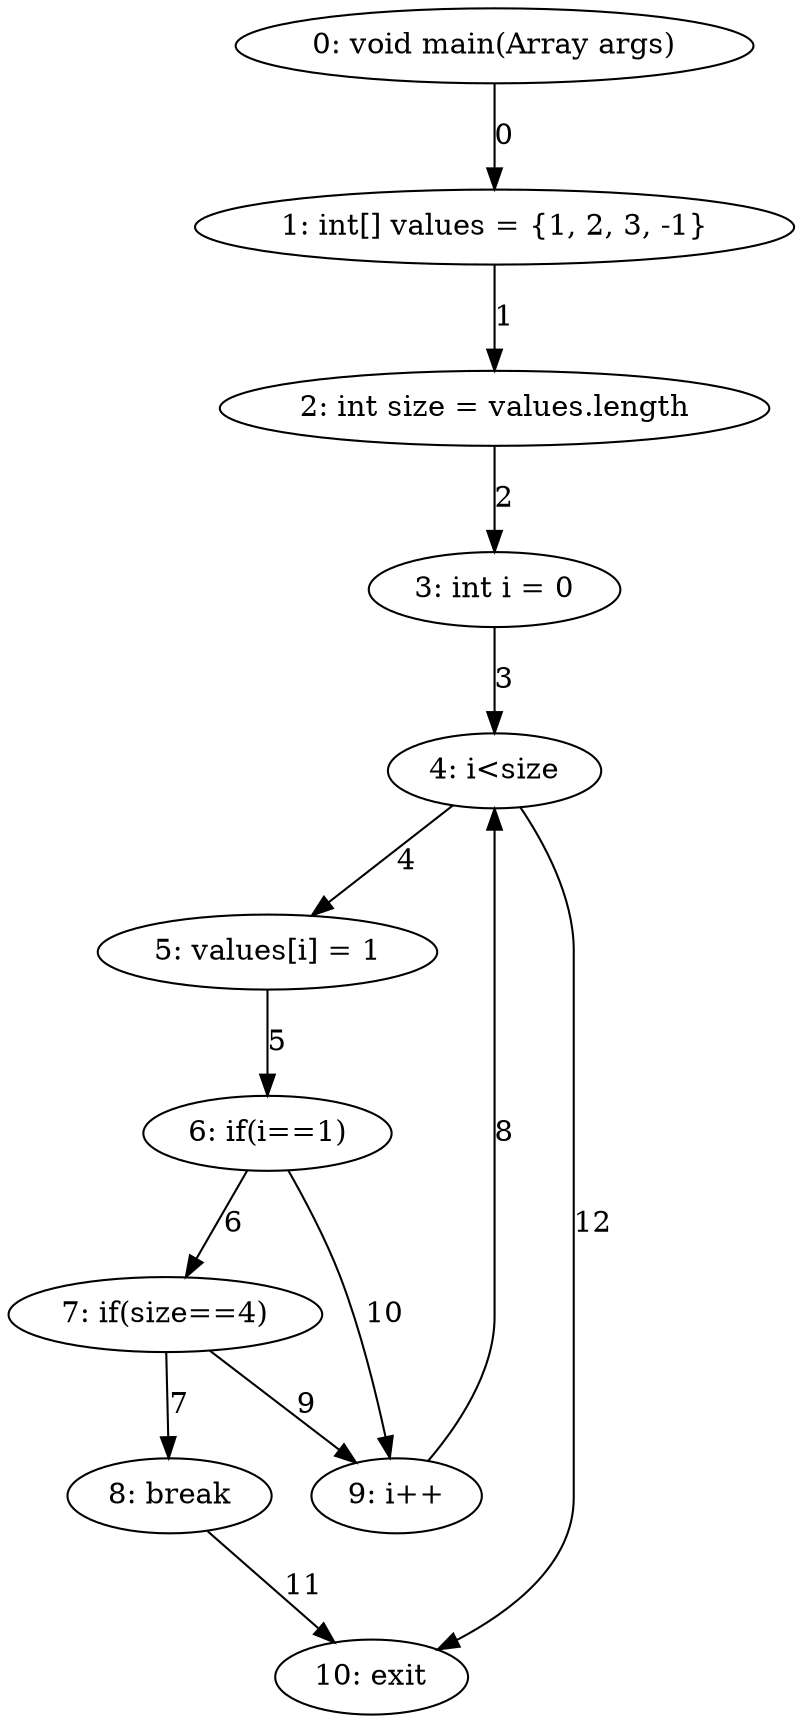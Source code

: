 digraph G {
  1 [ label="0: void main(Array args)" ];
  2 [ label="1: int[] values = {1, 2, 3, -1}" ];
  3 [ label="2: int size = values.length" ];
  4 [ label="3: int i = 0" ];
  5 [ label="4: i<size" ];
  6 [ label="5: values[i] = 1" ];
  7 [ label="6: if(i==1)" ];
  8 [ label="7: if(size==4)" ];
  9 [ label="8: break" ];
  10 [ label="9: i++" ];
  11 [ label="10: exit" ];
  1 -> 2 [ label="0" ];
  2 -> 3 [ label="1" ];
  3 -> 4 [ label="2" ];
  4 -> 5 [ label="3" ];
  5 -> 6 [ label="4" ];
  6 -> 7 [ label="5" ];
  7 -> 8 [ label="6" ];
  8 -> 9 [ label="7" ];
  10 -> 5 [ label="8" ];
  8 -> 10 [ label="9" ];
  7 -> 10 [ label="10" ];
  9 -> 11 [ label="11" ];
  5 -> 11 [ label="12" ];
}
